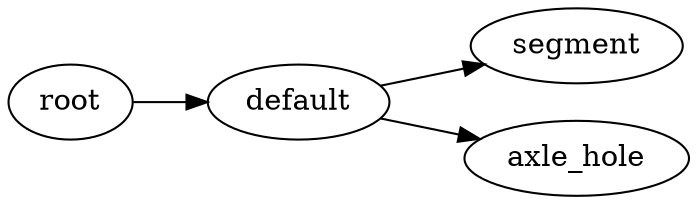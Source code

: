 digraph default {
	graph [rankdir=LR]
	root_46 [label=root href="javascript:s=&quot;\(\)\nNone&quot;; console.log(s); alert(s);"]
	default_47 [label=default href="javascript:s=&quot;\(&#x27;default&#x27;,\)\nHingeWithAxleSegment&quot;; console.log(s); alert(s);" tooltip=HingeWithAxleSegment]
	segment_48 [label=segment href="javascript:s=&quot;\(&#x27;default&#x27;,\ &#x27;segment&#x27;\)\nLinearExtrude&quot;; console.log(s); alert(s);" tooltip=LinearExtrude]
	axle_hole_49 [label=axle_hole href="javascript:s=&quot;\(&#x27;default&#x27;,\ &#x27;axle_hole&#x27;\)\nCylinder&quot;; console.log(s); alert(s);" tooltip=Cylinder]
	root_46 -> default_47
	default_47 -> segment_48
	default_47 -> axle_hole_49
}
